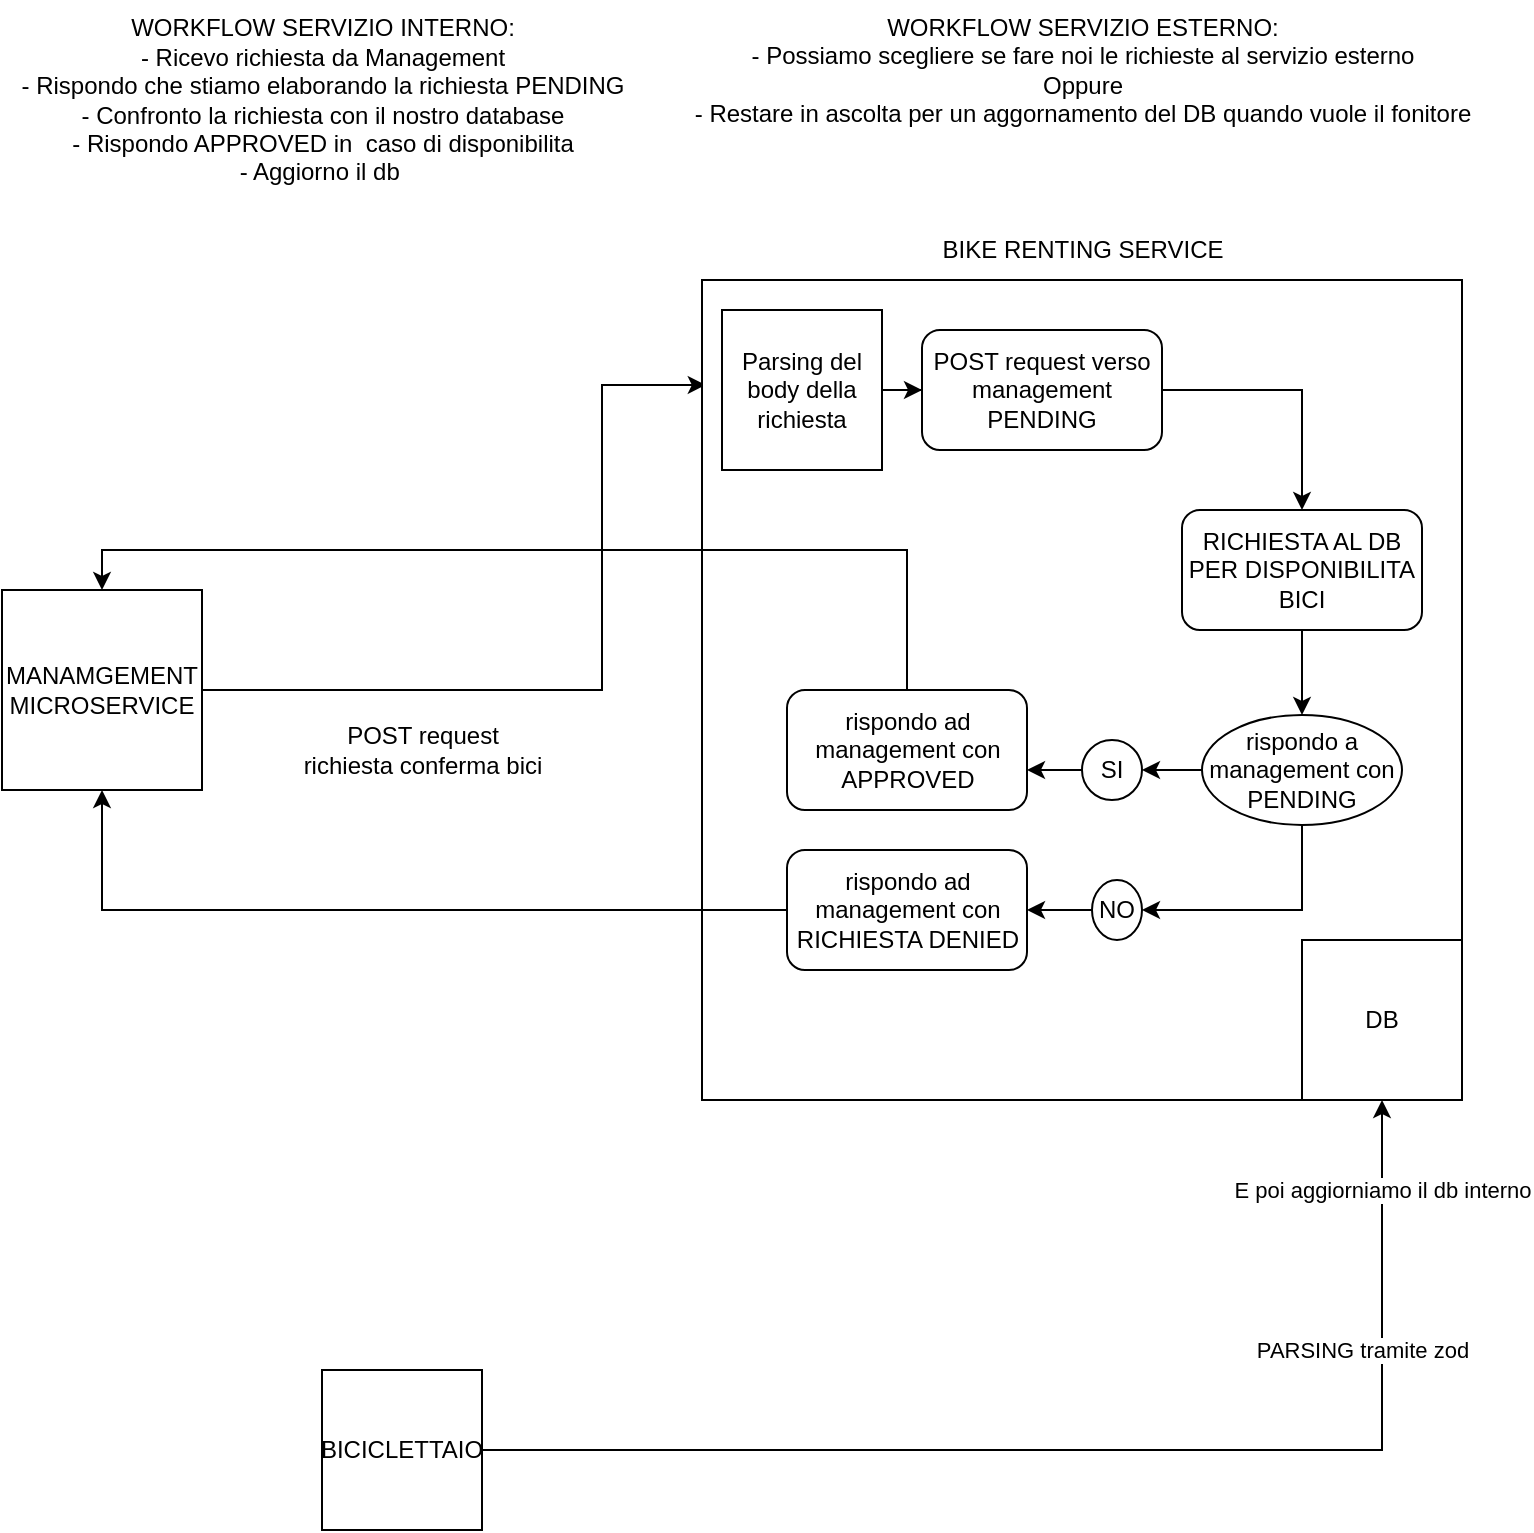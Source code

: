 <mxfile version="24.7.8">
  <diagram name="Page-1" id="6i4BEPnJpx0_mgnn5q08">
    <mxGraphModel dx="1687" dy="982" grid="1" gridSize="10" guides="1" tooltips="1" connect="1" arrows="1" fold="1" page="1" pageScale="1" pageWidth="850" pageHeight="1100" math="0" shadow="0">
      <root>
        <mxCell id="0" />
        <mxCell id="1" parent="0" />
        <mxCell id="uWORC637PI1DEcsOsQLI-3" value="" style="edgeStyle=orthogonalEdgeStyle;rounded=0;orthogonalLoop=1;jettySize=auto;html=1;entryX=0.005;entryY=0.128;entryDx=0;entryDy=0;entryPerimeter=0;" parent="1" source="uWORC637PI1DEcsOsQLI-1" target="uWORC637PI1DEcsOsQLI-2" edge="1">
          <mxGeometry relative="1" as="geometry">
            <Array as="points">
              <mxPoint x="320" y="540" />
              <mxPoint x="320" y="388" />
            </Array>
          </mxGeometry>
        </mxCell>
        <mxCell id="uWORC637PI1DEcsOsQLI-1" value="MANAMGEMENT MICROSERVICE" style="whiteSpace=wrap;html=1;aspect=fixed;" parent="1" vertex="1">
          <mxGeometry x="20" y="490" width="100" height="100" as="geometry" />
        </mxCell>
        <mxCell id="uWORC637PI1DEcsOsQLI-2" value="" style="whiteSpace=wrap;html=1;" parent="1" vertex="1">
          <mxGeometry x="370" y="335" width="380" height="410" as="geometry" />
        </mxCell>
        <mxCell id="uWORC637PI1DEcsOsQLI-4" value="POST request&lt;div&gt;richiesta conferma bici&lt;/div&gt;" style="text;html=1;align=center;verticalAlign=middle;resizable=0;points=[];autosize=1;strokeColor=none;fillColor=none;" parent="1" vertex="1">
          <mxGeometry x="160" y="550" width="140" height="40" as="geometry" />
        </mxCell>
        <mxCell id="uWORC637PI1DEcsOsQLI-7" value="" style="edgeStyle=orthogonalEdgeStyle;rounded=0;orthogonalLoop=1;jettySize=auto;html=1;entryX=0.5;entryY=1;entryDx=0;entryDy=0;" parent="1" source="uWORC637PI1DEcsOsQLI-5" target="uWORC637PI1DEcsOsQLI-8" edge="1">
          <mxGeometry relative="1" as="geometry">
            <mxPoint x="700" y="810" as="targetPoint" />
          </mxGeometry>
        </mxCell>
        <mxCell id="uWORC637PI1DEcsOsQLI-9" value="PARSING tramite zod" style="edgeLabel;html=1;align=center;verticalAlign=middle;resizable=0;points=[];" parent="uWORC637PI1DEcsOsQLI-7" vertex="1" connectable="0">
          <mxGeometry x="0.452" y="-2" relative="1" as="geometry">
            <mxPoint x="-12" y="-46" as="offset" />
          </mxGeometry>
        </mxCell>
        <mxCell id="uWORC637PI1DEcsOsQLI-10" value="E poi aggiorniamo il db interno" style="edgeLabel;html=1;align=center;verticalAlign=middle;resizable=0;points=[];" parent="uWORC637PI1DEcsOsQLI-7" vertex="1" connectable="0">
          <mxGeometry x="0.652" relative="1" as="geometry">
            <mxPoint y="-64" as="offset" />
          </mxGeometry>
        </mxCell>
        <mxCell id="uWORC637PI1DEcsOsQLI-5" value="BICICLETTAIO" style="whiteSpace=wrap;html=1;aspect=fixed;" parent="1" vertex="1">
          <mxGeometry x="180" y="880" width="80" height="80" as="geometry" />
        </mxCell>
        <mxCell id="uWORC637PI1DEcsOsQLI-8" value="DB" style="whiteSpace=wrap;html=1;aspect=fixed;" parent="1" vertex="1">
          <mxGeometry x="670" y="665" width="80" height="80" as="geometry" />
        </mxCell>
        <mxCell id="uWORC637PI1DEcsOsQLI-11" value="BIKE RENTING SERVICE" style="text;html=1;align=center;verticalAlign=middle;resizable=0;points=[];autosize=1;strokeColor=none;fillColor=none;" parent="1" vertex="1">
          <mxGeometry x="480" y="305" width="160" height="30" as="geometry" />
        </mxCell>
        <mxCell id="uWORC637PI1DEcsOsQLI-12" value="WORKFLOW SERVIZIO INTERNO:&lt;div&gt;- Ricevo richiesta da Management&lt;/div&gt;&lt;div&gt;- Rispondo che stiamo elaborando la richiesta PENDING&lt;/div&gt;&lt;div&gt;- Confronto la richiesta con il nostro database&lt;/div&gt;&lt;div&gt;- Rispondo APPROVED in&amp;nbsp; caso di disponibilita&lt;/div&gt;&lt;div&gt;- Aggiorno il db&amp;nbsp;&lt;/div&gt;" style="text;html=1;align=center;verticalAlign=middle;resizable=0;points=[];autosize=1;strokeColor=none;fillColor=none;" parent="1" vertex="1">
          <mxGeometry x="20" y="195" width="320" height="100" as="geometry" />
        </mxCell>
        <mxCell id="uWORC637PI1DEcsOsQLI-14" value="WORKFLOW SERVIZIO ESTERNO:&lt;div&gt;- Possiamo scegliere se fare noi le richieste al servizio esterno&lt;/div&gt;&lt;div&gt;Oppure&lt;/div&gt;&lt;div&gt;- Restare in ascolta per un aggornamento del DB quando vuole il fonitore&lt;/div&gt;" style="text;html=1;align=center;verticalAlign=middle;resizable=0;points=[];autosize=1;strokeColor=none;fillColor=none;" parent="1" vertex="1">
          <mxGeometry x="355" y="195" width="410" height="70" as="geometry" />
        </mxCell>
        <mxCell id="uWORC637PI1DEcsOsQLI-18" value="" style="edgeStyle=orthogonalEdgeStyle;rounded=0;orthogonalLoop=1;jettySize=auto;html=1;" parent="1" source="uWORC637PI1DEcsOsQLI-15" target="uWORC637PI1DEcsOsQLI-17" edge="1">
          <mxGeometry relative="1" as="geometry" />
        </mxCell>
        <mxCell id="uWORC637PI1DEcsOsQLI-15" value="Parsing del body della richiesta" style="whiteSpace=wrap;html=1;aspect=fixed;" parent="1" vertex="1">
          <mxGeometry x="380" y="350" width="80" height="80" as="geometry" />
        </mxCell>
        <mxCell id="uWORC637PI1DEcsOsQLI-20" value="" style="edgeStyle=orthogonalEdgeStyle;rounded=0;orthogonalLoop=1;jettySize=auto;html=1;" parent="1" source="uWORC637PI1DEcsOsQLI-17" target="uWORC637PI1DEcsOsQLI-19" edge="1">
          <mxGeometry relative="1" as="geometry" />
        </mxCell>
        <mxCell id="uWORC637PI1DEcsOsQLI-17" value="POST request verso management PENDING" style="rounded=1;whiteSpace=wrap;html=1;" parent="1" vertex="1">
          <mxGeometry x="480" y="360" width="120" height="60" as="geometry" />
        </mxCell>
        <mxCell id="uWORC637PI1DEcsOsQLI-22" value="" style="edgeStyle=orthogonalEdgeStyle;rounded=0;orthogonalLoop=1;jettySize=auto;html=1;" parent="1" source="I9S56pyE5IQ0sbq4VRFJ-1" target="uWORC637PI1DEcsOsQLI-21" edge="1">
          <mxGeometry relative="1" as="geometry">
            <Array as="points">
              <mxPoint x="670" y="650" />
              <mxPoint x="600" y="650" />
            </Array>
          </mxGeometry>
        </mxCell>
        <mxCell id="uWORC637PI1DEcsOsQLI-24" value="" style="edgeStyle=orthogonalEdgeStyle;rounded=0;orthogonalLoop=1;jettySize=auto;html=1;" parent="1" source="I9S56pyE5IQ0sbq4VRFJ-1" target="uWORC637PI1DEcsOsQLI-23" edge="1">
          <mxGeometry relative="1" as="geometry">
            <Array as="points">
              <mxPoint x="640" y="580" />
            </Array>
          </mxGeometry>
        </mxCell>
        <mxCell id="uWORC637PI1DEcsOsQLI-19" value="RICHIESTA AL DB PER DISPONIBILITA BICI" style="whiteSpace=wrap;html=1;rounded=1;" parent="1" vertex="1">
          <mxGeometry x="610" y="450" width="120" height="60" as="geometry" />
        </mxCell>
        <mxCell id="uWORC637PI1DEcsOsQLI-28" value="" style="edgeStyle=orthogonalEdgeStyle;rounded=0;orthogonalLoop=1;jettySize=auto;html=1;" parent="1" source="uWORC637PI1DEcsOsQLI-21" target="uWORC637PI1DEcsOsQLI-27" edge="1">
          <mxGeometry relative="1" as="geometry" />
        </mxCell>
        <mxCell id="uWORC637PI1DEcsOsQLI-21" value="NO" style="ellipse;whiteSpace=wrap;html=1;rounded=1;" parent="1" vertex="1">
          <mxGeometry x="565" y="635" width="25" height="30" as="geometry" />
        </mxCell>
        <mxCell id="uWORC637PI1DEcsOsQLI-26" value="" style="edgeStyle=orthogonalEdgeStyle;rounded=0;orthogonalLoop=1;jettySize=auto;html=1;" parent="1" source="uWORC637PI1DEcsOsQLI-23" target="uWORC637PI1DEcsOsQLI-25" edge="1">
          <mxGeometry relative="1" as="geometry">
            <Array as="points">
              <mxPoint x="560" y="580" />
            </Array>
          </mxGeometry>
        </mxCell>
        <mxCell id="uWORC637PI1DEcsOsQLI-23" value="SI" style="ellipse;whiteSpace=wrap;html=1;rounded=1;" parent="1" vertex="1">
          <mxGeometry x="560" y="565" width="30" height="30" as="geometry" />
        </mxCell>
        <mxCell id="uWORC637PI1DEcsOsQLI-31" value="" style="edgeStyle=orthogonalEdgeStyle;rounded=0;orthogonalLoop=1;jettySize=auto;html=1;entryX=0.5;entryY=0;entryDx=0;entryDy=0;" parent="1" source="uWORC637PI1DEcsOsQLI-25" target="uWORC637PI1DEcsOsQLI-1" edge="1">
          <mxGeometry relative="1" as="geometry">
            <Array as="points">
              <mxPoint x="70" y="470" />
            </Array>
          </mxGeometry>
        </mxCell>
        <mxCell id="uWORC637PI1DEcsOsQLI-25" value="rispondo ad management con APPROVED" style="whiteSpace=wrap;html=1;rounded=1;" parent="1" vertex="1">
          <mxGeometry x="412.5" y="540" width="120" height="60" as="geometry" />
        </mxCell>
        <mxCell id="uWORC637PI1DEcsOsQLI-30" value="" style="edgeStyle=orthogonalEdgeStyle;rounded=0;orthogonalLoop=1;jettySize=auto;html=1;entryX=0.5;entryY=1;entryDx=0;entryDy=0;" parent="1" source="uWORC637PI1DEcsOsQLI-27" target="uWORC637PI1DEcsOsQLI-1" edge="1">
          <mxGeometry relative="1" as="geometry">
            <mxPoint x="170" y="650" as="targetPoint" />
          </mxGeometry>
        </mxCell>
        <mxCell id="uWORC637PI1DEcsOsQLI-27" value="rispondo ad management con RICHIESTA DENIED" style="whiteSpace=wrap;html=1;rounded=1;" parent="1" vertex="1">
          <mxGeometry x="412.5" y="620" width="120" height="60" as="geometry" />
        </mxCell>
        <mxCell id="I9S56pyE5IQ0sbq4VRFJ-2" value="" style="edgeStyle=orthogonalEdgeStyle;rounded=0;orthogonalLoop=1;jettySize=auto;html=1;" parent="1" source="uWORC637PI1DEcsOsQLI-19" target="I9S56pyE5IQ0sbq4VRFJ-1" edge="1">
          <mxGeometry relative="1" as="geometry">
            <Array as="points" />
            <mxPoint x="670" y="510" as="sourcePoint" />
            <mxPoint x="590" y="650" as="targetPoint" />
          </mxGeometry>
        </mxCell>
        <mxCell id="I9S56pyE5IQ0sbq4VRFJ-1" value="rispondo a management con PENDING" style="ellipse;whiteSpace=wrap;html=1;" parent="1" vertex="1">
          <mxGeometry x="620" y="552.5" width="100" height="55" as="geometry" />
        </mxCell>
      </root>
    </mxGraphModel>
  </diagram>
</mxfile>
